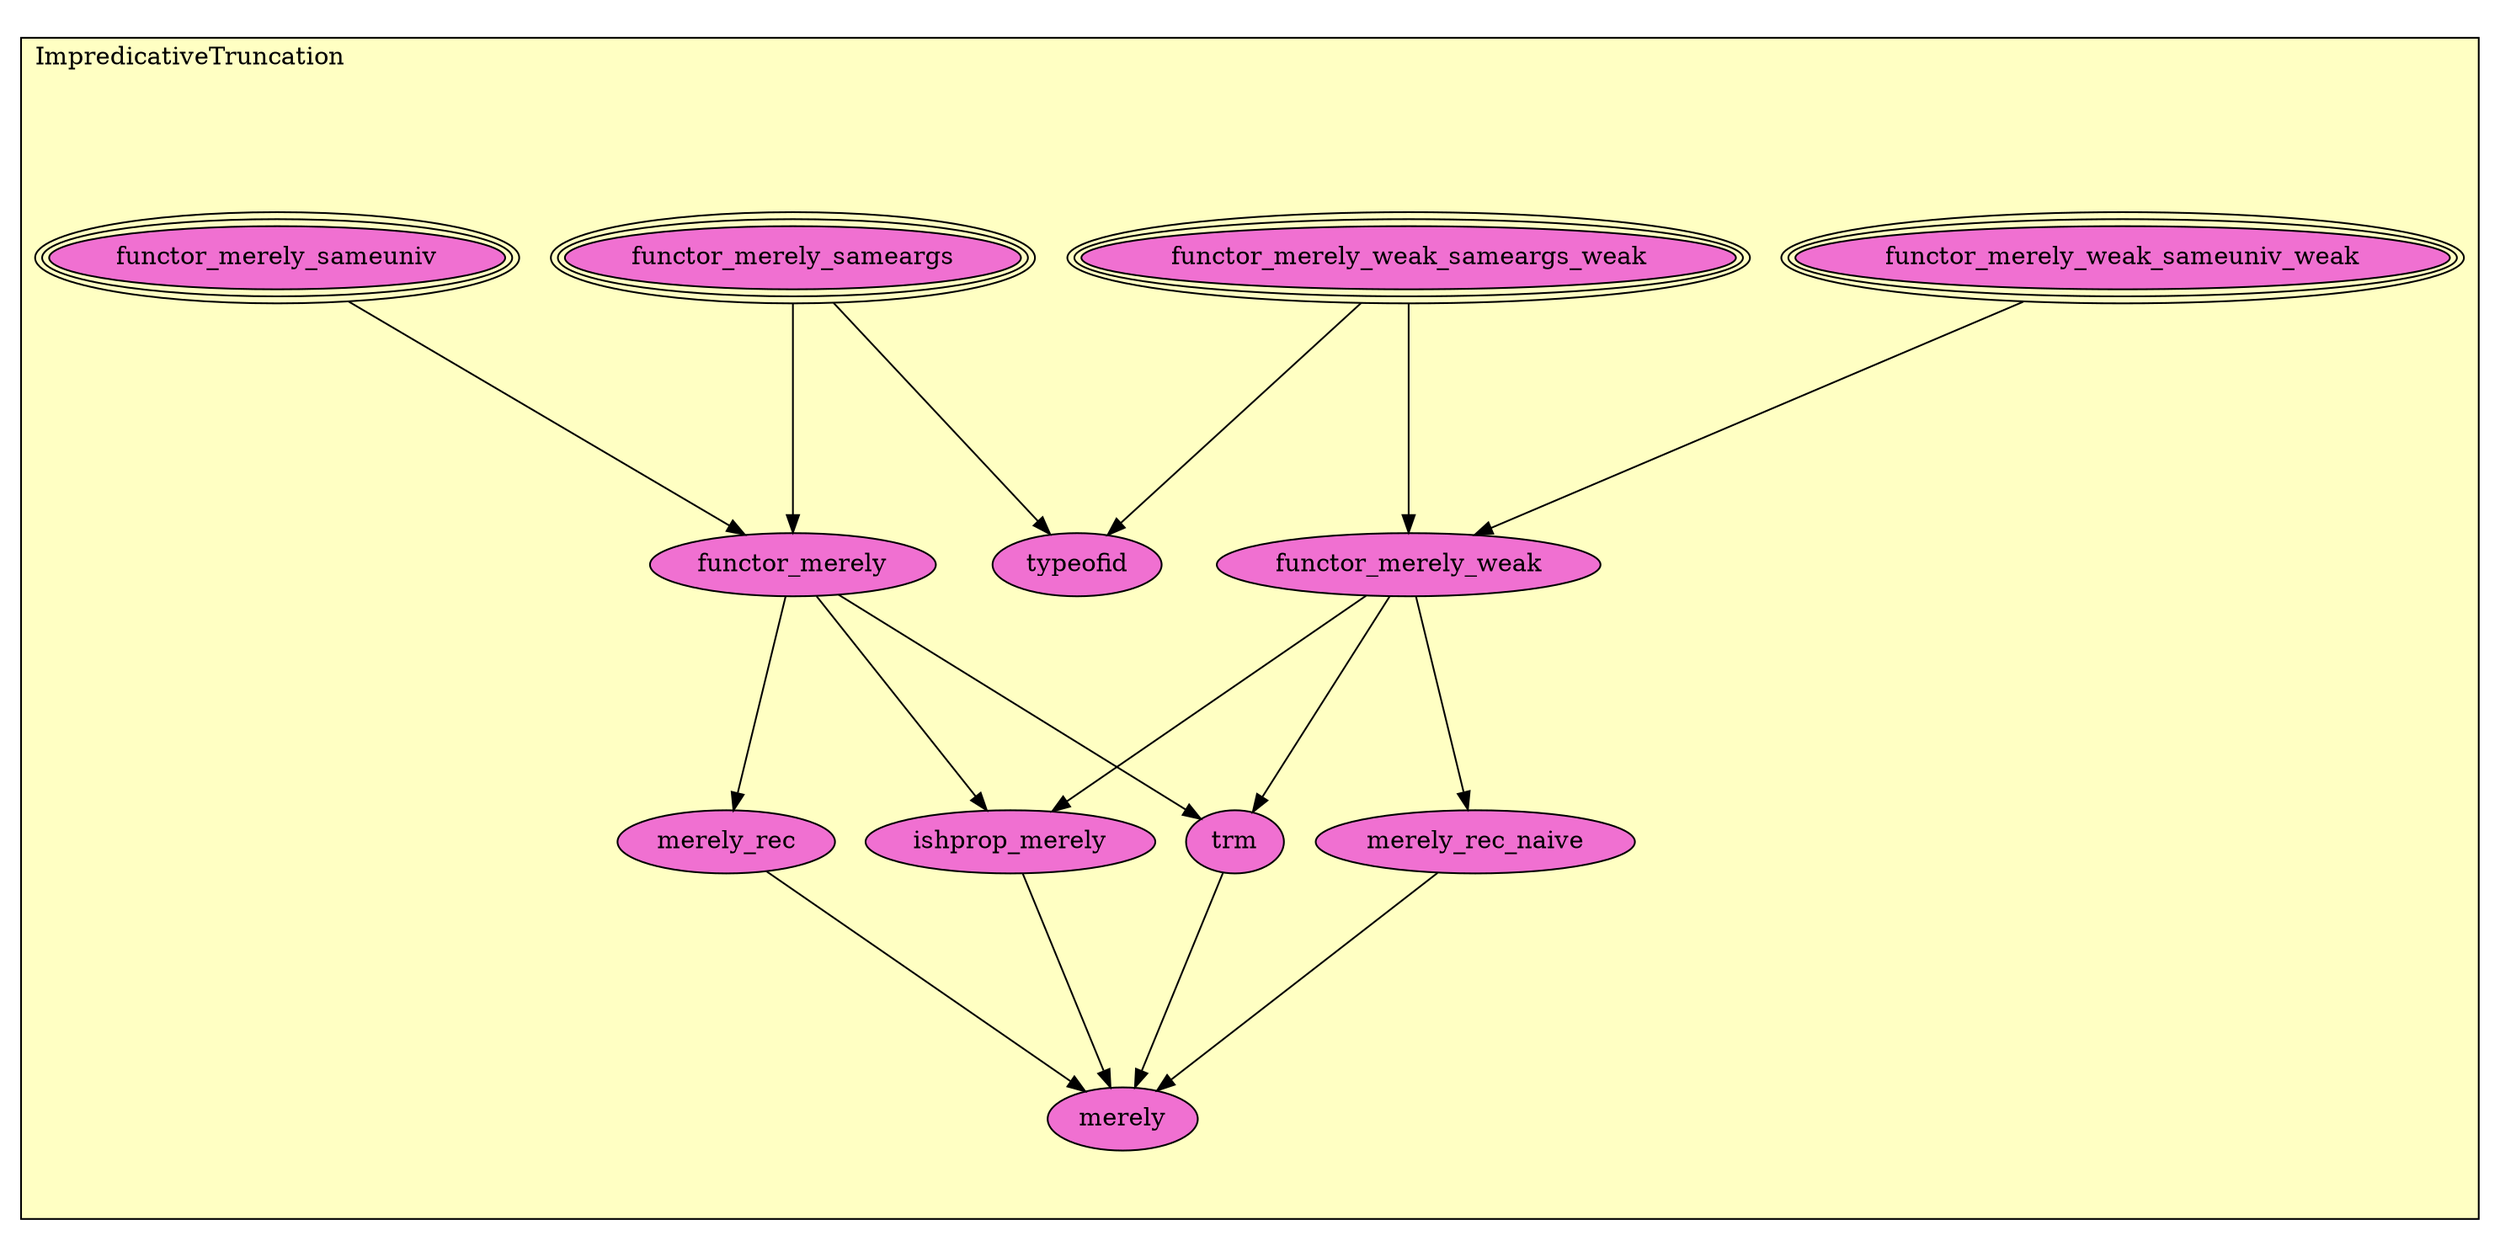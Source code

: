 digraph HoTT_PropResizing_ImpredicativeTruncation {
  graph [ratio=0.5]
  node [style=filled]
ImpredicativeTruncation_functor_merely_weak_sameuniv_weak [label="functor_merely_weak_sameuniv_weak", URL=<ImpredicativeTruncation.html#functor_merely_weak_sameuniv_weak>, peripheries=3, fillcolor="#F070D1"] ;
ImpredicativeTruncation_functor_merely_weak_sameargs_weak [label="functor_merely_weak_sameargs_weak", URL=<ImpredicativeTruncation.html#functor_merely_weak_sameargs_weak>, peripheries=3, fillcolor="#F070D1"] ;
ImpredicativeTruncation_functor_merely_weak [label="functor_merely_weak", URL=<ImpredicativeTruncation.html#functor_merely_weak>, fillcolor="#F070D1"] ;
ImpredicativeTruncation_merely_rec_naive [label="merely_rec_naive", URL=<ImpredicativeTruncation.html#merely_rec_naive>, fillcolor="#F070D1"] ;
ImpredicativeTruncation_functor_merely_sameuniv [label="functor_merely_sameuniv", URL=<ImpredicativeTruncation.html#functor_merely_sameuniv>, peripheries=3, fillcolor="#F070D1"] ;
ImpredicativeTruncation_functor_merely_sameargs [label="functor_merely_sameargs", URL=<ImpredicativeTruncation.html#functor_merely_sameargs>, peripheries=3, fillcolor="#F070D1"] ;
ImpredicativeTruncation_typeofid [label="typeofid", URL=<ImpredicativeTruncation.html#typeofid>, fillcolor="#F070D1"] ;
ImpredicativeTruncation_functor_merely [label="functor_merely", URL=<ImpredicativeTruncation.html#functor_merely>, fillcolor="#F070D1"] ;
ImpredicativeTruncation_merely_rec [label="merely_rec", URL=<ImpredicativeTruncation.html#merely_rec>, fillcolor="#F070D1"] ;
ImpredicativeTruncation_ishprop_merely [label="ishprop_merely", URL=<ImpredicativeTruncation.html#ishprop_merely>, fillcolor="#F070D1"] ;
ImpredicativeTruncation_trm [label="trm", URL=<ImpredicativeTruncation.html#trm>, fillcolor="#F070D1"] ;
ImpredicativeTruncation_merely [label="merely", URL=<ImpredicativeTruncation.html#merely>, fillcolor="#F070D1"] ;
  ImpredicativeTruncation_functor_merely_weak_sameuniv_weak -> ImpredicativeTruncation_functor_merely_weak [] ;
  ImpredicativeTruncation_functor_merely_weak_sameargs_weak -> ImpredicativeTruncation_functor_merely_weak [] ;
  ImpredicativeTruncation_functor_merely_weak_sameargs_weak -> ImpredicativeTruncation_typeofid [] ;
  ImpredicativeTruncation_functor_merely_weak -> ImpredicativeTruncation_merely_rec_naive [] ;
  ImpredicativeTruncation_functor_merely_weak -> ImpredicativeTruncation_ishprop_merely [] ;
  ImpredicativeTruncation_functor_merely_weak -> ImpredicativeTruncation_trm [] ;
  ImpredicativeTruncation_merely_rec_naive -> ImpredicativeTruncation_merely [] ;
  ImpredicativeTruncation_functor_merely_sameuniv -> ImpredicativeTruncation_functor_merely [] ;
  ImpredicativeTruncation_functor_merely_sameargs -> ImpredicativeTruncation_typeofid [] ;
  ImpredicativeTruncation_functor_merely_sameargs -> ImpredicativeTruncation_functor_merely [] ;
  ImpredicativeTruncation_functor_merely -> ImpredicativeTruncation_merely_rec [] ;
  ImpredicativeTruncation_functor_merely -> ImpredicativeTruncation_ishprop_merely [] ;
  ImpredicativeTruncation_functor_merely -> ImpredicativeTruncation_trm [] ;
  ImpredicativeTruncation_merely_rec -> ImpredicativeTruncation_merely [] ;
  ImpredicativeTruncation_ishprop_merely -> ImpredicativeTruncation_merely [] ;
  ImpredicativeTruncation_trm -> ImpredicativeTruncation_merely [] ;
subgraph cluster_ImpredicativeTruncation { label="ImpredicativeTruncation"; fillcolor="#FFFFC3"; labeljust=l; style=filled 
ImpredicativeTruncation_merely; ImpredicativeTruncation_trm; ImpredicativeTruncation_ishprop_merely; ImpredicativeTruncation_merely_rec; ImpredicativeTruncation_functor_merely; ImpredicativeTruncation_typeofid; ImpredicativeTruncation_functor_merely_sameargs; ImpredicativeTruncation_functor_merely_sameuniv; ImpredicativeTruncation_merely_rec_naive; ImpredicativeTruncation_functor_merely_weak; ImpredicativeTruncation_functor_merely_weak_sameargs_weak; ImpredicativeTruncation_functor_merely_weak_sameuniv_weak; };
} /* END */
